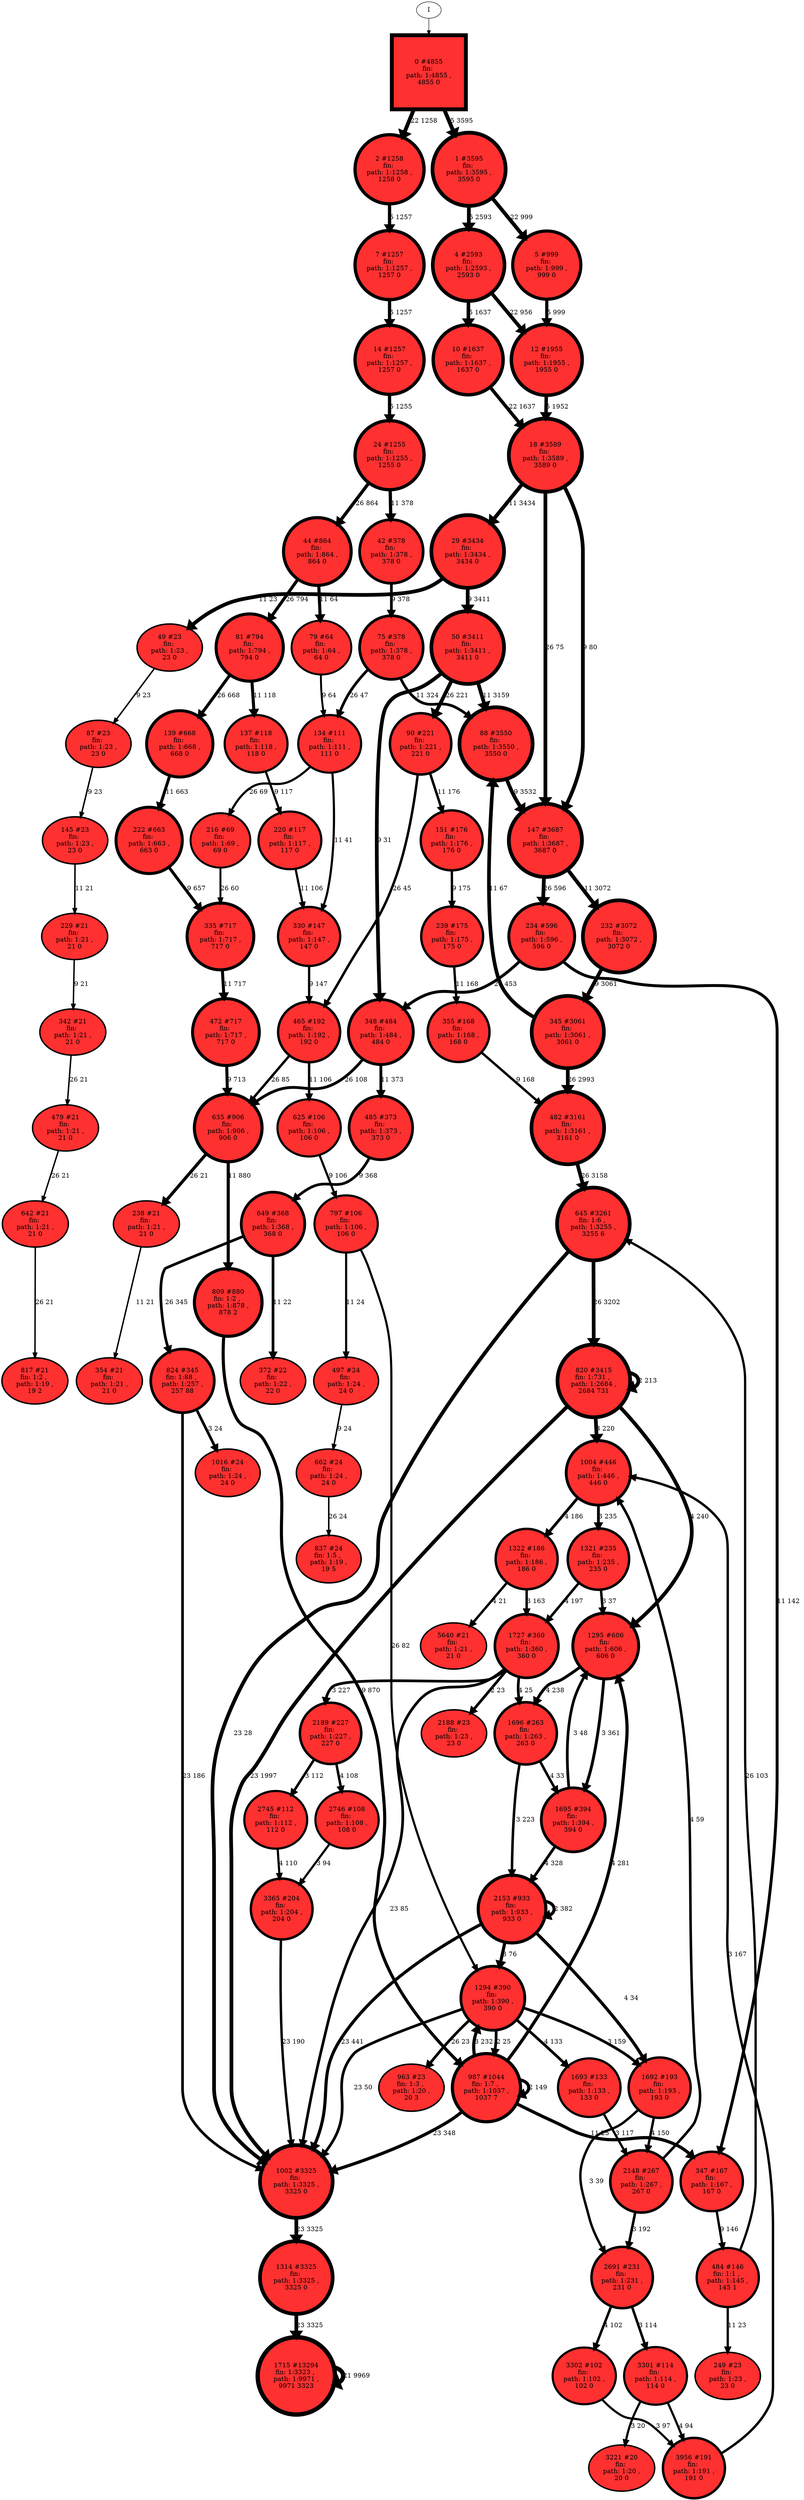// produced with flexfringe // 
digraph DFA {
	0 [label="root" shape=box];
		I -> 0;
	0 [ label="0 #4855\nfin: 
 path: 1:4855 , 
4855 0", style=filled, fillcolor="firebrick1", width=2.25002, height=2.25002, penwidth=8.48797];
		0 -> 1 [label="5 3595 " , penwidth=8.48797 ];
		0 -> 2 [label="22 1258 " , penwidth=8.48797 ];
	1 [ label="1 #3595\nfin: 
 path: 1:3595 , 
3595 0", style=filled, fillcolor="firebrick1", width=2.21785, height=2.21785, penwidth=8.18758];
		1 -> 4 [label="5 2593 " , penwidth=8.18758 ];
		1 -> 5 [label="22 999 " , penwidth=8.18758 ];
	2 [ label="2 #1258\nfin: 
 path: 1:1258 , 
1258 0", style=filled, fillcolor="firebrick1", width=2.09655, height=2.09655, penwidth=7.13807];
		2 -> 7 [label="5 1257 " , penwidth=7.13807 ];
	4 [ label="4 #2593\nfin: 
 path: 1:2593 , 
2593 0", style=filled, fillcolor="firebrick1", width=2.18165, height=2.18165, penwidth=7.86096];
		4 -> 10 [label="5 1637 " , penwidth=7.86096 ];
		4 -> 12 [label="22 956 " , penwidth=7.86096 ];
	5 [ label="5 #999\nfin: 
 path: 1:999 , 
999 0", style=filled, fillcolor="firebrick1", width=2.06784, height=2.06784, penwidth=6.90776];
		5 -> 12 [label="5 999 " , penwidth=6.90776 ];
	7 [ label="7 #1257\nfin: 
 path: 1:1257 , 
1257 0", style=filled, fillcolor="firebrick1", width=2.09646, height=2.09646, penwidth=7.13728];
		7 -> 14 [label="5 1257 " , penwidth=7.13728 ];
	10 [ label="10 #1637\nfin: 
 path: 1:1637 , 
1637 0", style=filled, fillcolor="firebrick1", width=2.12838, height=2.12838, penwidth=7.40123];
		10 -> 18 [label="22 1637 " , penwidth=7.40123 ];
	12 [ label="12 #1955\nfin: 
 path: 1:1955 , 
1955 0", style=filled, fillcolor="firebrick1", width=2.14928, height=2.14928, penwidth=7.57866];
		12 -> 18 [label="5 1952 " , penwidth=7.57866 ];
	14 [ label="14 #1257\nfin: 
 path: 1:1257 , 
1257 0", style=filled, fillcolor="firebrick1", width=2.09646, height=2.09646, penwidth=7.13728];
		14 -> 24 [label="5 1255 " , penwidth=7.13728 ];
	18 [ label="18 #3589\nfin: 
 path: 1:3589 , 
3589 0", style=filled, fillcolor="firebrick1", width=2.21767, height=2.21767, penwidth=8.18591];
		18 -> 29 [label="11 3434 " , penwidth=8.18591 ];
		18 -> 147 [label="9 80 " , penwidth=8.18591 ];
		18 -> 147 [label="26 75 " , penwidth=8.18591 ];
	24 [ label="24 #1255\nfin: 
 path: 1:1255 , 
1255 0", style=filled, fillcolor="firebrick1", width=2.09626, height=2.09626, penwidth=7.13569];
		24 -> 42 [label="11 378 " , penwidth=7.13569 ];
		24 -> 44 [label="26 864 " , penwidth=7.13569 ];
	29 [ label="29 #3434\nfin: 
 path: 1:3434 , 
3434 0", style=filled, fillcolor="firebrick1", width=2.21285, height=2.21285, penwidth=8.14177];
		29 -> 49 [label="11 23 " , penwidth=8.14177 ];
		29 -> 50 [label="9 3411 " , penwidth=8.14177 ];
	42 [ label="42 #378\nfin: 
 path: 1:378 , 
378 0", style=filled, fillcolor="firebrick1", width=1.93695, height=1.93695, penwidth=5.93754];
		42 -> 75 [label="9 378 " , penwidth=5.93754 ];
	44 [ label="44 #864\nfin: 
 path: 1:864 , 
864 0", style=filled, fillcolor="firebrick1", width=2.04933, height=2.04933, penwidth=6.76273];
		44 -> 79 [label="11 64 " , penwidth=6.76273 ];
		44 -> 81 [label="26 794 " , penwidth=6.76273 ];
	49 [ label="49 #23\nfin: 
 path: 1:23 , 
23 0", style=filled, fillcolor="firebrick1", width=1.42985, height=1.42985, penwidth=3.17805];
		49 -> 87 [label="9 23 " , penwidth=3.17805 ];
	50 [ label="50 #3411\nfin: 
 path: 1:3411 , 
3411 0", style=filled, fillcolor="firebrick1", width=2.21212, height=2.21212, penwidth=8.13505];
		50 -> 88 [label="11 3159 " , penwidth=8.13505 ];
		50 -> 348 [label="9 31 " , penwidth=8.13505 ];
		50 -> 90 [label="26 221 " , penwidth=8.13505 ];
	75 [ label="75 #378\nfin: 
 path: 1:378 , 
378 0", style=filled, fillcolor="firebrick1", width=1.93695, height=1.93695, penwidth=5.93754];
		75 -> 88 [label="11 324 " , penwidth=5.93754 ];
		75 -> 134 [label="26 47 " , penwidth=5.93754 ];
	79 [ label="79 #64\nfin: 
 path: 1:64 , 
64 0", style=filled, fillcolor="firebrick1", width=1.64372, height=1.64372, penwidth=4.17439];
		79 -> 134 [label="9 64 " , penwidth=4.17439 ];
	81 [ label="81 #794\nfin: 
 path: 1:794 , 
794 0", style=filled, fillcolor="firebrick1", width=2.0384, height=2.0384, penwidth=6.67834];
		81 -> 137 [label="11 118 " , penwidth=6.67834 ];
		81 -> 139 [label="26 668 " , penwidth=6.67834 ];
	87 [ label="87 #23\nfin: 
 path: 1:23 , 
23 0", style=filled, fillcolor="firebrick1", width=1.42985, height=1.42985, penwidth=3.17805];
		87 -> 145 [label="9 23 " , penwidth=3.17805 ];
	88 [ label="88 #3550\nfin: 
 path: 1:3550 , 
3550 0", style=filled, fillcolor="firebrick1", width=2.21648, height=2.21648, penwidth=8.17498];
		88 -> 147 [label="9 3532 " , penwidth=8.17498 ];
	90 [ label="90 #221\nfin: 
 path: 1:221 , 
221 0", style=filled, fillcolor="firebrick1", width=1.85672, height=1.85672, penwidth=5.40268];
		90 -> 151 [label="11 176 " , penwidth=5.40268 ];
		90 -> 465 [label="26 45 " , penwidth=5.40268 ];
	134 [ label="134 #111\nfin: 
 path: 1:111 , 
111 0", style=filled, fillcolor="firebrick1", width=1.74371, height=1.74371, penwidth=4.7185];
		134 -> 330 [label="11 41 " , penwidth=4.7185 ];
		134 -> 216 [label="26 69 " , penwidth=4.7185 ];
	137 [ label="137 #118\nfin: 
 path: 1:118 , 
118 0", style=filled, fillcolor="firebrick1", width=1.75425, height=1.75425, penwidth=4.77912];
		137 -> 220 [label="9 117 " , penwidth=4.77912 ];
	139 [ label="139 #668\nfin: 
 path: 1:668 , 
668 0", style=filled, fillcolor="firebrick1", width=2.01567, height=2.01567, penwidth=6.50578];
		139 -> 222 [label="11 663 " , penwidth=6.50578 ];
	145 [ label="145 #23\nfin: 
 path: 1:23 , 
23 0", style=filled, fillcolor="firebrick1", width=1.42985, height=1.42985, penwidth=3.17805];
		145 -> 229 [label="11 21 " , penwidth=3.17805 ];
	147 [ label="147 #3687\nfin: 
 path: 1:3687 , 
3687 0", style=filled, fillcolor="firebrick1", width=2.2206, height=2.2206, penwidth=8.21284];
		147 -> 232 [label="11 3072 " , penwidth=8.21284 ];
		147 -> 234 [label="26 596 " , penwidth=8.21284 ];
	151 [ label="151 #176\nfin: 
 path: 1:176 , 
176 0", style=filled, fillcolor="firebrick1", width=1.8207, height=1.8207, penwidth=5.17615];
		151 -> 239 [label="9 175 " , penwidth=5.17615 ];
	216 [ label="216 #69\nfin: 
 path: 1:69 , 
69 0", style=filled, fillcolor="firebrick1", width=1.65794, height=1.65794, penwidth=4.2485];
		216 -> 335 [label="26 60 " , penwidth=4.2485 ];
	220 [ label="220 #117\nfin: 
 path: 1:117 , 
117 0", style=filled, fillcolor="firebrick1", width=1.75279, height=1.75279, penwidth=4.77068];
		220 -> 330 [label="11 106 " , penwidth=4.77068 ];
	222 [ label="222 #663\nfin: 
 path: 1:663 , 
663 0", style=filled, fillcolor="firebrick1", width=2.01467, height=2.01467, penwidth=6.49828];
		222 -> 335 [label="9 657 " , penwidth=6.49828 ];
	229 [ label="229 #21\nfin: 
 path: 1:21 , 
21 0", style=filled, fillcolor="firebrick1", width=1.4088, height=1.4088, penwidth=3.09104];
		229 -> 342 [label="9 21 " , penwidth=3.09104 ];
	232 [ label="232 #3072\nfin: 
 path: 1:3072 , 
3072 0", style=filled, fillcolor="firebrick1", width=2.2006, height=2.2006, penwidth=8.03041];
		232 -> 345 [label="9 3061 " , penwidth=8.03041 ];
	234 [ label="234 #596\nfin: 
 path: 1:596 , 
596 0", style=filled, fillcolor="firebrick1", width=2.00039, height=2.00039, penwidth=6.39192];
		234 -> 347 [label="11 142 " , penwidth=6.39192 ];
		234 -> 348 [label="26 453 " , penwidth=6.39192 ];
	238 [ label="238 #21\nfin: 
 path: 1:21 , 
21 0", style=filled, fillcolor="firebrick1", width=1.4088, height=1.4088, penwidth=3.09104];
		238 -> 354 [label="11 21 " , penwidth=3.09104 ];
	239 [ label="239 #175\nfin: 
 path: 1:175 , 
175 0", style=filled, fillcolor="firebrick1", width=1.81978, height=1.81978, penwidth=5.17048];
		239 -> 355 [label="11 168 " , penwidth=5.17048 ];
	249 [ label="249 #23\nfin: 
 path: 1:23 , 
23 0", style=filled, fillcolor="firebrick1", width=1.42985, height=1.42985, penwidth=3.17805];
	330 [ label="330 #147\nfin: 
 path: 1:147 , 
147 0", style=filled, fillcolor="firebrick1", width=1.79129, height=1.79129, penwidth=4.99721];
		330 -> 465 [label="9 147 " , penwidth=4.99721 ];
	335 [ label="335 #717\nfin: 
 path: 1:717 , 
717 0", style=filled, fillcolor="firebrick1", width=2.02505, height=2.02505, penwidth=6.57647];
		335 -> 472 [label="11 717 " , penwidth=6.57647 ];
	342 [ label="342 #21\nfin: 
 path: 1:21 , 
21 0", style=filled, fillcolor="firebrick1", width=1.4088, height=1.4088, penwidth=3.09104];
		342 -> 479 [label="26 21 " , penwidth=3.09104 ];
	345 [ label="345 #3061\nfin: 
 path: 1:3061 , 
3061 0", style=filled, fillcolor="firebrick1", width=2.2002, height=2.2002, penwidth=8.02682];
		345 -> 88 [label="11 67 " , penwidth=8.02682 ];
		345 -> 482 [label="26 2993 " , penwidth=8.02682 ];
	347 [ label="347 #167\nfin: 
 path: 1:167 , 
167 0", style=filled, fillcolor="firebrick1", width=1.81221, height=1.81221, penwidth=5.12396];
		347 -> 484 [label="9 146 " , penwidth=5.12396 ];
	348 [ label="348 #484\nfin: 
 path: 1:484 , 
484 0", style=filled, fillcolor="firebrick1", width=1.97188, height=1.97188, penwidth=6.18415];
		348 -> 485 [label="11 373 " , penwidth=6.18415 ];
		348 -> 635 [label="26 108 " , penwidth=6.18415 ];
	354 [ label="354 #21\nfin: 
 path: 1:21 , 
21 0", style=filled, fillcolor="firebrick1", width=1.4088, height=1.4088, penwidth=3.09104];
	355 [ label="355 #168\nfin: 
 path: 1:168 , 
168 0", style=filled, fillcolor="firebrick1", width=1.81318, height=1.81318, penwidth=5.1299];
		355 -> 482 [label="9 168 " , penwidth=5.1299 ];
	372 [ label="372 #22\nfin: 
 path: 1:22 , 
22 0", style=filled, fillcolor="firebrick1", width=1.41961, height=1.41961, penwidth=3.13549];
	465 [ label="465 #192\nfin: 
 path: 1:192 , 
192 0", style=filled, fillcolor="firebrick1", width=1.83461, height=1.83461, penwidth=5.26269];
		465 -> 625 [label="11 106 " , penwidth=5.26269 ];
		465 -> 635 [label="26 85 " , penwidth=5.26269 ];
	472 [ label="472 #717\nfin: 
 path: 1:717 , 
717 0", style=filled, fillcolor="firebrick1", width=2.02505, height=2.02505, penwidth=6.57647];
		472 -> 635 [label="9 713 " , penwidth=6.57647 ];
	479 [ label="479 #21\nfin: 
 path: 1:21 , 
21 0", style=filled, fillcolor="firebrick1", width=1.4088, height=1.4088, penwidth=3.09104];
		479 -> 642 [label="26 21 " , penwidth=3.09104 ];
	482 [ label="482 #3161\nfin: 
 path: 1:3161 , 
3161 0", style=filled, fillcolor="firebrick1", width=2.20375, height=2.20375, penwidth=8.05896];
		482 -> 645 [label="26 3158 " , penwidth=8.05896 ];
	484 [ label="484 #146\nfin: 1:1 , 
 path: 1:145 , 
145 1", style=filled, fillcolor="firebrick1", width=1.79016, height=1.79016, penwidth=4.99043];
		484 -> 249 [label="11 23 " , penwidth=4.99043 ];
		484 -> 645 [label="26 103 " , penwidth=4.99043 ];
	485 [ label="485 #373\nfin: 
 path: 1:373 , 
373 0", style=filled, fillcolor="firebrick1", width=1.93503, height=1.93503, penwidth=5.92426];
		485 -> 649 [label="9 368 " , penwidth=5.92426 ];
	497 [ label="497 #24\nfin: 
 path: 1:24 , 
24 0", style=filled, fillcolor="firebrick1", width=1.43957, height=1.43957, penwidth=3.21888];
		497 -> 662 [label="9 24 " , penwidth=3.21888 ];
	625 [ label="625 #106\nfin: 
 path: 1:106 , 
106 0", style=filled, fillcolor="firebrick1", width=1.73569, height=1.73569, penwidth=4.67283];
		625 -> 797 [label="9 106 " , penwidth=4.67283 ];
	635 [ label="635 #906\nfin: 
 path: 1:906 , 
906 0", style=filled, fillcolor="firebrick1", width=2.05542, height=2.05542, penwidth=6.81014];
		635 -> 809 [label="11 880 " , penwidth=6.81014 ];
		635 -> 238 [label="26 21 " , penwidth=6.81014 ];
	642 [ label="642 #21\nfin: 
 path: 1:21 , 
21 0", style=filled, fillcolor="firebrick1", width=1.4088, height=1.4088, penwidth=3.09104];
		642 -> 817 [label="26 21 " , penwidth=3.09104 ];
	645 [ label="645 #3261\nfin: 1:6 , 
 path: 1:3255 , 
3255 6", style=filled, fillcolor="firebrick1", width=2.20719, height=2.20719, penwidth=8.0901];
		645 -> 820 [label="26 3202 " , penwidth=8.0901 ];
		645 -> 1002 [label="23 28 " , penwidth=8.0901 ];
	649 [ label="649 #368\nfin: 
 path: 1:368 , 
368 0", style=filled, fillcolor="firebrick1", width=1.93308, height=1.93308, penwidth=5.9108];
		649 -> 372 [label="11 22 " , penwidth=5.9108 ];
		649 -> 824 [label="26 345 " , penwidth=5.9108 ];
	662 [ label="662 #24\nfin: 
 path: 1:24 , 
24 0", style=filled, fillcolor="firebrick1", width=1.43957, height=1.43957, penwidth=3.21888];
		662 -> 837 [label="26 24 " , penwidth=3.21888 ];
	797 [ label="797 #106\nfin: 
 path: 1:106 , 
106 0", style=filled, fillcolor="firebrick1", width=1.73569, height=1.73569, penwidth=4.67283];
		797 -> 497 [label="11 24 " , penwidth=4.67283 ];
		797 -> 1294 [label="26 82 " , penwidth=4.67283 ];
	809 [ label="809 #880\nfin: 1:2 , 
 path: 1:878 , 
878 2", style=filled, fillcolor="firebrick1", width=2.05169, height=2.05169, penwidth=6.78106];
		809 -> 987 [label="9 870 " , penwidth=6.78106 ];
	817 [ label="817 #21\nfin: 1:2 , 
 path: 1:19 , 
19 2", style=filled, fillcolor="firebrick1", width=1.4088, height=1.4088, penwidth=3.09104];
	820 [ label="820 #3415\nfin: 1:731 , 
 path: 1:2684 , 
2684 731", style=filled, fillcolor="firebrick1", width=2.21225, height=2.21225, penwidth=8.13623];
		820 -> 1002 [label="23 1997 " , penwidth=8.13623 ];
		820 -> 820 [label="2 213 " , penwidth=8.13623 ];
		820 -> 1004 [label="3 220 " , penwidth=8.13623 ];
		820 -> 1295 [label="4 240 " , penwidth=8.13623 ];
	824 [ label="824 #345\nfin: 1:88 , 
 path: 1:257 , 
257 88", style=filled, fillcolor="firebrick1", width=1.92373, height=1.92373, penwidth=5.84644];
		824 -> 1002 [label="23 186 " , penwidth=5.84644 ];
		824 -> 1016 [label="3 24 " , penwidth=5.84644 ];
	837 [ label="837 #24\nfin: 1:5 , 
 path: 1:19 , 
19 5", style=filled, fillcolor="firebrick1", width=1.43957, height=1.43957, penwidth=3.21888];
	963 [ label="963 #23\nfin: 1:3 , 
 path: 1:20 , 
20 3", style=filled, fillcolor="firebrick1", width=1.42985, height=1.42985, penwidth=3.17805];
	987 [ label="987 #1044\nfin: 1:7 , 
 path: 1:1037 , 
1037 7", style=filled, fillcolor="firebrick1", width=2.07339, height=2.07339, penwidth=6.95177];
		987 -> 347 [label="11 25 " , penwidth=6.95177 ];
		987 -> 1002 [label="23 348 " , penwidth=6.95177 ];
		987 -> 987 [label="2 149 " , penwidth=6.95177 ];
		987 -> 1294 [label="3 232 " , penwidth=6.95177 ];
		987 -> 1295 [label="4 281 " , penwidth=6.95177 ];
	1002 [ label="1002 #3325\nfin: 
 path: 1:3325 , 
3325 0", style=filled, fillcolor="firebrick1", width=2.20932, height=2.20932, penwidth=8.10953];
		1002 -> 1314 [label="23 3325 " , penwidth=8.10953 ];
	1004 [ label="1004 #446\nfin: 
 path: 1:446 , 
446 0", style=filled, fillcolor="firebrick1", width=1.96046, height=1.96046, penwidth=6.10256];
		1004 -> 1321 [label="3 235 " , penwidth=6.10256 ];
		1004 -> 1322 [label="4 186 " , penwidth=6.10256 ];
	1016 [ label="1016 #24\nfin: 
 path: 1:24 , 
24 0", style=filled, fillcolor="firebrick1", width=1.43957, height=1.43957, penwidth=3.21888];
	1294 [ label="1294 #390\nfin: 
 path: 1:390 , 
390 0", style=filled, fillcolor="firebrick1", width=1.94143, height=1.94143, penwidth=5.96871];
		1294 -> 963 [label="26 23 " , penwidth=5.96871 ];
		1294 -> 1002 [label="23 50 " , penwidth=5.96871 ];
		1294 -> 987 [label="2 25 " , penwidth=5.96871 ];
		1294 -> 1692 [label="3 159 " , penwidth=5.96871 ];
		1294 -> 1693 [label="4 133 " , penwidth=5.96871 ];
	1295 [ label="1295 #606\nfin: 
 path: 1:606 , 
606 0", style=filled, fillcolor="firebrick1", width=2.00263, height=2.00263, penwidth=6.40853];
		1295 -> 1695 [label="3 361 " , penwidth=6.40853 ];
		1295 -> 1696 [label="4 238 " , penwidth=6.40853 ];
	1314 [ label="1314 #3325\nfin: 
 path: 1:3325 , 
3325 0", style=filled, fillcolor="firebrick1", width=2.20932, height=2.20932, penwidth=8.10953];
		1314 -> 1715 [label="23 3325 " , penwidth=8.10953 ];
	1321 [ label="1321 #235\nfin: 
 path: 1:235 , 
235 0", style=filled, fillcolor="firebrick1", width=1.86622, height=1.86622, penwidth=5.46383];
		1321 -> 1295 [label="3 37 " , penwidth=5.46383 ];
		1321 -> 1727 [label="4 197 " , penwidth=5.46383 ];
	1322 [ label="1322 #186\nfin: 
 path: 1:186 , 
186 0", style=filled, fillcolor="firebrick1", width=1.82955, height=1.82955, penwidth=5.23111];
		1322 -> 1727 [label="3 163 " , penwidth=5.23111 ];
		1322 -> 5640 [label="4 21 " , penwidth=5.23111 ];
	1692 [ label="1692 #193\nfin: 
 path: 1:193 , 
193 0", style=filled, fillcolor="firebrick1", width=1.83543, height=1.83543, penwidth=5.26786];
		1692 -> 2691 [label="3 39 " , penwidth=5.26786 ];
		1692 -> 2148 [label="4 150 " , penwidth=5.26786 ];
	1693 [ label="1693 #133\nfin: 
 path: 1:133 , 
133 0", style=filled, fillcolor="firebrick1", width=1.77459, height=1.77459, penwidth=4.89784];
		1693 -> 2148 [label="3 117 " , penwidth=4.89784 ];
	1695 [ label="1695 #394\nfin: 
 path: 1:394 , 
394 0", style=filled, fillcolor="firebrick1", width=1.94289, height=1.94289, penwidth=5.97889];
		1695 -> 1295 [label="3 48 " , penwidth=5.97889 ];
		1695 -> 2153 [label="4 328 " , penwidth=5.97889 ];
	1696 [ label="1696 #263\nfin: 
 path: 1:263 , 
263 0", style=filled, fillcolor="firebrick1", width=1.88342, height=1.88342, penwidth=5.57595];
		1696 -> 2153 [label="3 223 " , penwidth=5.57595 ];
		1696 -> 1695 [label="4 33 " , penwidth=5.57595 ];
	1715 [ label="1715 #13294\nfin: 1:3323 , 
 path: 1:9971 , 
9971 3323", style=filled, fillcolor="firebrick1", width=2.35091, height=2.35091, penwidth=9.49514];
		1715 -> 1715 [label="21 9969 " , penwidth=9.49514 ];
	1727 [ label="1727 #360\nfin: 
 path: 1:360 , 
360 0", style=filled, fillcolor="firebrick1", width=1.92991, height=1.92991, penwidth=5.88888];
		1727 -> 1002 [label="23 85 " , penwidth=5.88888 ];
		1727 -> 2188 [label="2 23 " , penwidth=5.88888 ];
		1727 -> 2189 [label="3 227 " , penwidth=5.88888 ];
		1727 -> 1696 [label="4 25 " , penwidth=5.88888 ];
	2148 [ label="2148 #267\nfin: 
 path: 1:267 , 
267 0", style=filled, fillcolor="firebrick1", width=1.8857, height=1.8857, penwidth=5.59099];
		2148 -> 2691 [label="3 192 " , penwidth=5.59099 ];
		2148 -> 1004 [label="4 59 " , penwidth=5.59099 ];
	2153 [ label="2153 #933\nfin: 
 path: 1:933 , 
933 0", style=filled, fillcolor="firebrick1", width=2.05917, height=2.05917, penwidth=6.83948];
		2153 -> 1002 [label="23 441 " , penwidth=6.83948 ];
		2153 -> 2153 [label="2 382 " , penwidth=6.83948 ];
		2153 -> 1294 [label="3 76 " , penwidth=6.83948 ];
		2153 -> 1692 [label="4 34 " , penwidth=6.83948 ];
	2188 [ label="2188 #23\nfin: 
 path: 1:23 , 
23 0", style=filled, fillcolor="firebrick1", width=1.42985, height=1.42985, penwidth=3.17805];
	2189 [ label="2189 #227\nfin: 
 path: 1:227 , 
227 0", style=filled, fillcolor="firebrick1", width=1.86087, height=1.86087, penwidth=5.42935];
		2189 -> 2745 [label="3 112 " , penwidth=5.42935 ];
		2189 -> 2746 [label="4 108 " , penwidth=5.42935 ];
	2691 [ label="2691 #231\nfin: 
 path: 1:231 , 
231 0", style=filled, fillcolor="firebrick1", width=1.86357, height=1.86357, penwidth=5.44674];
		2691 -> 3301 [label="3 114 " , penwidth=5.44674 ];
		2691 -> 3302 [label="4 102 " , penwidth=5.44674 ];
	2745 [ label="2745 #112\nfin: 
 path: 1:112 , 
112 0", style=filled, fillcolor="firebrick1", width=1.74526, height=1.74526, penwidth=4.72739];
		2745 -> 3365 [label="4 110 " , penwidth=4.72739 ];
	2746 [ label="2746 #108\nfin: 
 path: 1:108 , 
108 0", style=filled, fillcolor="firebrick1", width=1.73895, height=1.73895, penwidth=4.69135];
		2746 -> 3365 [label="3 94 " , penwidth=4.69135 ];
	3221 [ label="3221 #20\nfin: 
 path: 1:20 , 
20 0", style=filled, fillcolor="firebrick1", width=1.39736, height=1.39736, penwidth=3.04452];
	3301 [ label="3301 #114\nfin: 
 path: 1:114 , 
114 0", style=filled, fillcolor="firebrick1", width=1.74832, height=1.74832, penwidth=4.74493];
		3301 -> 3221 [label="3 20 " , penwidth=4.74493 ];
		3301 -> 3956 [label="4 94 " , penwidth=4.74493 ];
	3302 [ label="3302 #102\nfin: 
 path: 1:102 , 
102 0", style=filled, fillcolor="firebrick1", width=1.72895, height=1.72895, penwidth=4.63473];
		3302 -> 3956 [label="3 97 " , penwidth=4.63473 ];
	3365 [ label="3365 #204\nfin: 
 path: 1:204 , 
204 0", style=filled, fillcolor="firebrick1", width=1.8442, height=1.8442, penwidth=5.32301];
		3365 -> 1002 [label="23 190 " , penwidth=5.32301 ];
	3956 [ label="3956 #191\nfin: 
 path: 1:191 , 
191 0", style=filled, fillcolor="firebrick1", width=1.83378, height=1.83378, penwidth=5.2575];
		3956 -> 1004 [label="3 167 " , penwidth=5.2575 ];
	5640 [ label="5640 #21\nfin: 
 path: 1:21 , 
21 0", style=filled, fillcolor="firebrick1", width=1.4088, height=1.4088, penwidth=3.09104];
}
